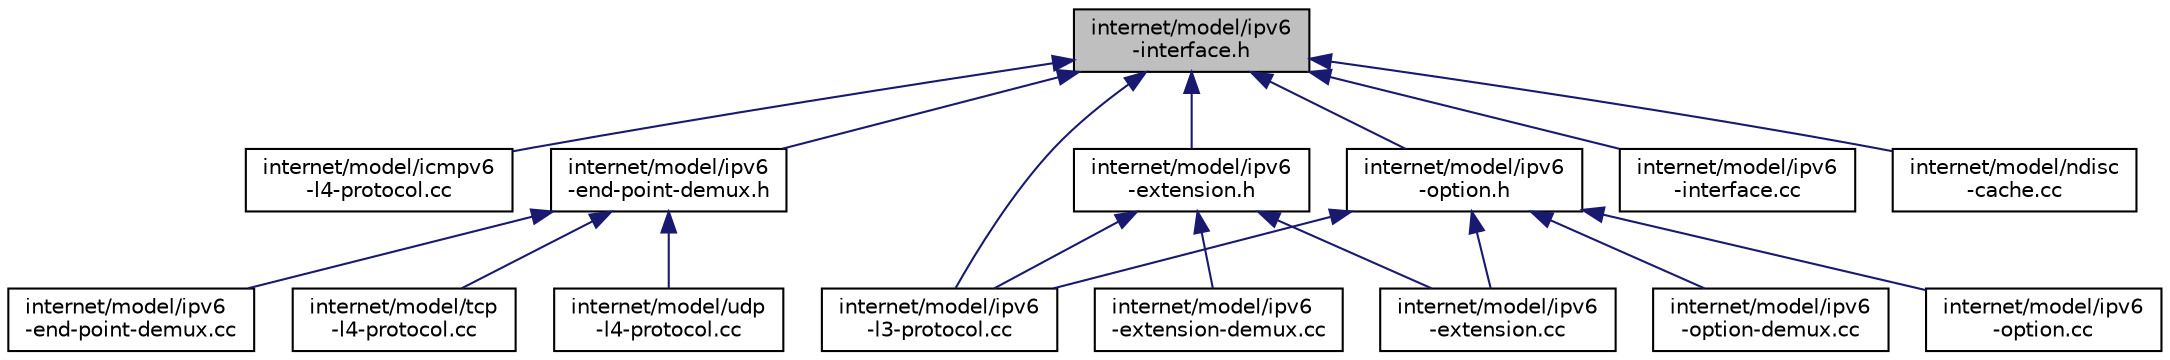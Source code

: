 digraph "internet/model/ipv6-interface.h"
{
  edge [fontname="Helvetica",fontsize="10",labelfontname="Helvetica",labelfontsize="10"];
  node [fontname="Helvetica",fontsize="10",shape=record];
  Node1 [label="internet/model/ipv6\l-interface.h",height=0.2,width=0.4,color="black", fillcolor="grey75", style="filled", fontcolor="black"];
  Node1 -> Node2 [dir="back",color="midnightblue",fontsize="10",style="solid"];
  Node2 [label="internet/model/icmpv6\l-l4-protocol.cc",height=0.2,width=0.4,color="black", fillcolor="white", style="filled",URL="$de/d3e/icmpv6-l4-protocol_8cc.html"];
  Node1 -> Node3 [dir="back",color="midnightblue",fontsize="10",style="solid"];
  Node3 [label="internet/model/ipv6\l-end-point-demux.h",height=0.2,width=0.4,color="black", fillcolor="white", style="filled",URL="$d6/d60/ipv6-end-point-demux_8h.html"];
  Node3 -> Node4 [dir="back",color="midnightblue",fontsize="10",style="solid"];
  Node4 [label="internet/model/ipv6\l-end-point-demux.cc",height=0.2,width=0.4,color="black", fillcolor="white", style="filled",URL="$da/d9d/ipv6-end-point-demux_8cc.html"];
  Node3 -> Node5 [dir="back",color="midnightblue",fontsize="10",style="solid"];
  Node5 [label="internet/model/tcp\l-l4-protocol.cc",height=0.2,width=0.4,color="black", fillcolor="white", style="filled",URL="$d3/d79/tcp-l4-protocol_8cc.html"];
  Node3 -> Node6 [dir="back",color="midnightblue",fontsize="10",style="solid"];
  Node6 [label="internet/model/udp\l-l4-protocol.cc",height=0.2,width=0.4,color="black", fillcolor="white", style="filled",URL="$df/d75/udp-l4-protocol_8cc.html"];
  Node1 -> Node7 [dir="back",color="midnightblue",fontsize="10",style="solid"];
  Node7 [label="internet/model/ipv6\l-extension.h",height=0.2,width=0.4,color="black", fillcolor="white", style="filled",URL="$dc/d60/ipv6-extension_8h.html"];
  Node7 -> Node8 [dir="back",color="midnightblue",fontsize="10",style="solid"];
  Node8 [label="internet/model/ipv6\l-extension-demux.cc",height=0.2,width=0.4,color="black", fillcolor="white", style="filled",URL="$da/d9d/ipv6-extension-demux_8cc.html"];
  Node7 -> Node9 [dir="back",color="midnightblue",fontsize="10",style="solid"];
  Node9 [label="internet/model/ipv6\l-extension.cc",height=0.2,width=0.4,color="black", fillcolor="white", style="filled",URL="$d6/d25/ipv6-extension_8cc.html"];
  Node7 -> Node10 [dir="back",color="midnightblue",fontsize="10",style="solid"];
  Node10 [label="internet/model/ipv6\l-l3-protocol.cc",height=0.2,width=0.4,color="black", fillcolor="white", style="filled",URL="$de/d69/ipv6-l3-protocol_8cc.html"];
  Node1 -> Node11 [dir="back",color="midnightblue",fontsize="10",style="solid"];
  Node11 [label="internet/model/ipv6\l-option.h",height=0.2,width=0.4,color="black", fillcolor="white", style="filled",URL="$dd/d5e/ipv6-option_8h.html"];
  Node11 -> Node9 [dir="back",color="midnightblue",fontsize="10",style="solid"];
  Node11 -> Node10 [dir="back",color="midnightblue",fontsize="10",style="solid"];
  Node11 -> Node12 [dir="back",color="midnightblue",fontsize="10",style="solid"];
  Node12 [label="internet/model/ipv6\l-option-demux.cc",height=0.2,width=0.4,color="black", fillcolor="white", style="filled",URL="$dd/da3/ipv6-option-demux_8cc.html"];
  Node11 -> Node13 [dir="back",color="midnightblue",fontsize="10",style="solid"];
  Node13 [label="internet/model/ipv6\l-option.cc",height=0.2,width=0.4,color="black", fillcolor="white", style="filled",URL="$d1/de1/ipv6-option_8cc.html"];
  Node1 -> Node14 [dir="back",color="midnightblue",fontsize="10",style="solid"];
  Node14 [label="internet/model/ipv6\l-interface.cc",height=0.2,width=0.4,color="black", fillcolor="white", style="filled",URL="$df/d18/ipv6-interface_8cc.html"];
  Node1 -> Node10 [dir="back",color="midnightblue",fontsize="10",style="solid"];
  Node1 -> Node15 [dir="back",color="midnightblue",fontsize="10",style="solid"];
  Node15 [label="internet/model/ndisc\l-cache.cc",height=0.2,width=0.4,color="black", fillcolor="white", style="filled",URL="$d5/dae/ndisc-cache_8cc.html"];
}
